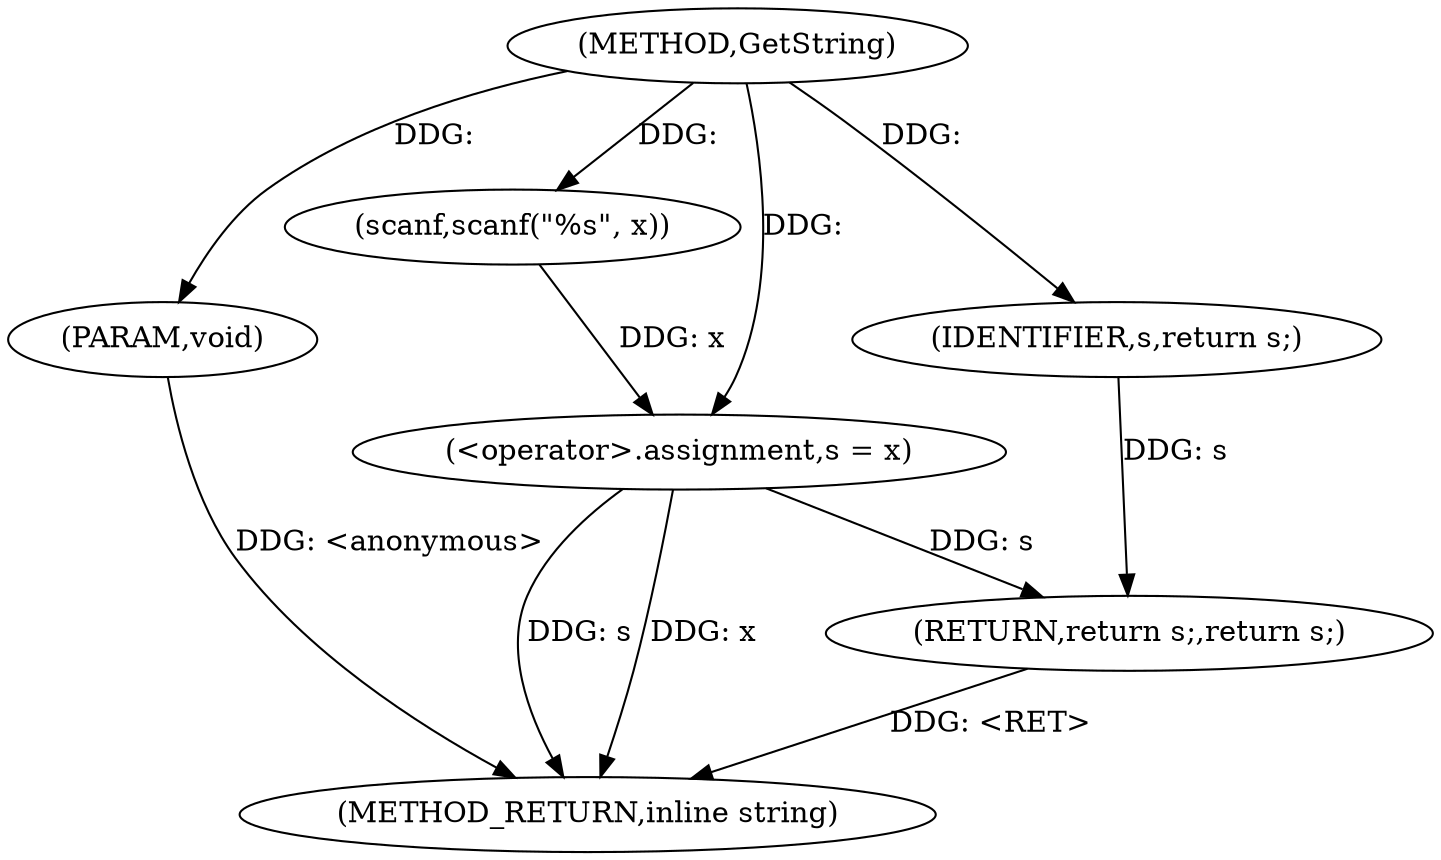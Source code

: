 digraph "GetString" {  
"1000157" [label = "(METHOD,GetString)" ]
"1000170" [label = "(METHOD_RETURN,inline string)" ]
"1000158" [label = "(PARAM,void)" ]
"1000161" [label = "(scanf,scanf(\"%s\", x))" ]
"1000165" [label = "(<operator>.assignment,s = x)" ]
"1000168" [label = "(RETURN,return s;,return s;)" ]
"1000169" [label = "(IDENTIFIER,s,return s;)" ]
  "1000168" -> "1000170"  [ label = "DDG: <RET>"] 
  "1000158" -> "1000170"  [ label = "DDG: <anonymous>"] 
  "1000165" -> "1000170"  [ label = "DDG: s"] 
  "1000165" -> "1000170"  [ label = "DDG: x"] 
  "1000157" -> "1000158"  [ label = "DDG: "] 
  "1000157" -> "1000161"  [ label = "DDG: "] 
  "1000161" -> "1000165"  [ label = "DDG: x"] 
  "1000157" -> "1000165"  [ label = "DDG: "] 
  "1000169" -> "1000168"  [ label = "DDG: s"] 
  "1000165" -> "1000168"  [ label = "DDG: s"] 
  "1000157" -> "1000169"  [ label = "DDG: "] 
}

